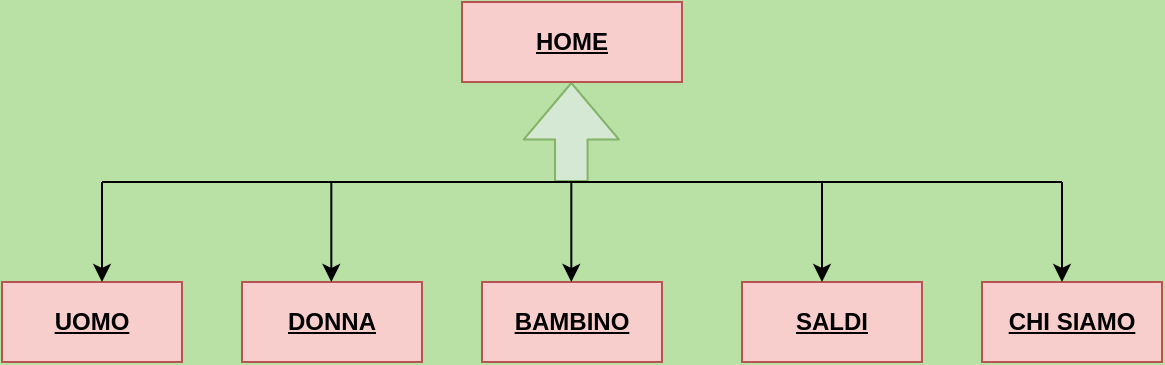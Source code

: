 <mxfile version="14.4.8" type="github">
  <diagram id="oOM9sAOjhZvQreOu336L" name="Page-1">
    <mxGraphModel dx="716" dy="378" grid="0" gridSize="10" guides="1" tooltips="1" connect="1" arrows="1" fold="1" page="1" pageScale="1" pageWidth="827" pageHeight="1169" background="#B9E0A5" math="0" shadow="0">
      <root>
        <mxCell id="0" />
        <mxCell id="1" parent="0" />
        <mxCell id="Q3SVDnqVCFT6tU_NgVp7-4" value="" style="shape=flexArrow;endArrow=classic;html=1;endWidth=30.233;endSize=9.077;width=16.279;fillColor=#d5e8d4;strokeColor=#82b366;" parent="1" edge="1">
          <mxGeometry width="50" height="50" relative="1" as="geometry">
            <mxPoint x="404.66" y="310" as="sourcePoint" />
            <mxPoint x="404.66" y="260" as="targetPoint" />
          </mxGeometry>
        </mxCell>
        <mxCell id="Q3SVDnqVCFT6tU_NgVp7-5" value="" style="endArrow=none;html=1;" parent="1" edge="1">
          <mxGeometry width="50" height="50" relative="1" as="geometry">
            <mxPoint x="170" y="310" as="sourcePoint" />
            <mxPoint x="650" y="310" as="targetPoint" />
          </mxGeometry>
        </mxCell>
        <mxCell id="Q3SVDnqVCFT6tU_NgVp7-8" value="UOMO" style="rounded=0;whiteSpace=wrap;html=1;fillColor=#f8cecc;strokeColor=#b85450;fontStyle=5" parent="1" vertex="1">
          <mxGeometry x="120" y="360" width="90" height="40" as="geometry" />
        </mxCell>
        <mxCell id="Q3SVDnqVCFT6tU_NgVp7-14" value="" style="endArrow=classic;html=1;" parent="1" edge="1">
          <mxGeometry width="50" height="50" relative="1" as="geometry">
            <mxPoint x="170" y="310" as="sourcePoint" />
            <mxPoint x="170" y="360" as="targetPoint" />
          </mxGeometry>
        </mxCell>
        <mxCell id="mp6SAy8tCKbHhZbiMCFA-1" value="HOME" style="rounded=0;whiteSpace=wrap;html=1;fillColor=#f8cecc;strokeColor=#b85450;fontStyle=5" vertex="1" parent="1">
          <mxGeometry x="350" y="220" width="110" height="40" as="geometry" />
        </mxCell>
        <mxCell id="mp6SAy8tCKbHhZbiMCFA-2" value="DONNA" style="rounded=0;whiteSpace=wrap;html=1;fillColor=#f8cecc;strokeColor=#b85450;fontStyle=5" vertex="1" parent="1">
          <mxGeometry x="240" y="360" width="90" height="40" as="geometry" />
        </mxCell>
        <mxCell id="mp6SAy8tCKbHhZbiMCFA-3" value="" style="endArrow=classic;html=1;" edge="1" parent="1">
          <mxGeometry width="50" height="50" relative="1" as="geometry">
            <mxPoint x="284.66" y="310" as="sourcePoint" />
            <mxPoint x="284.66" y="360" as="targetPoint" />
          </mxGeometry>
        </mxCell>
        <mxCell id="mp6SAy8tCKbHhZbiMCFA-4" value="BAMBINO" style="rounded=0;whiteSpace=wrap;html=1;fillColor=#f8cecc;strokeColor=#b85450;fontStyle=5" vertex="1" parent="1">
          <mxGeometry x="360" y="360" width="90" height="40" as="geometry" />
        </mxCell>
        <mxCell id="mp6SAy8tCKbHhZbiMCFA-5" value="" style="endArrow=classic;html=1;" edge="1" parent="1">
          <mxGeometry width="50" height="50" relative="1" as="geometry">
            <mxPoint x="404.66" y="310" as="sourcePoint" />
            <mxPoint x="404.66" y="360" as="targetPoint" />
          </mxGeometry>
        </mxCell>
        <mxCell id="mp6SAy8tCKbHhZbiMCFA-6" value="SALDI" style="rounded=0;whiteSpace=wrap;html=1;fontStyle=5;fillColor=#f8cecc;strokeColor=#b85450;" vertex="1" parent="1">
          <mxGeometry x="490" y="360" width="90" height="40" as="geometry" />
        </mxCell>
        <mxCell id="mp6SAy8tCKbHhZbiMCFA-7" value="" style="endArrow=classic;html=1;" edge="1" parent="1">
          <mxGeometry width="50" height="50" relative="1" as="geometry">
            <mxPoint x="530.0" y="310" as="sourcePoint" />
            <mxPoint x="530.0" y="360" as="targetPoint" />
          </mxGeometry>
        </mxCell>
        <mxCell id="mp6SAy8tCKbHhZbiMCFA-8" value="CHI SIAMO" style="rounded=0;whiteSpace=wrap;html=1;fillColor=#f8cecc;strokeColor=#b85450;fontStyle=5" vertex="1" parent="1">
          <mxGeometry x="610" y="360" width="90" height="40" as="geometry" />
        </mxCell>
        <mxCell id="mp6SAy8tCKbHhZbiMCFA-9" value="" style="endArrow=classic;html=1;" edge="1" parent="1">
          <mxGeometry width="50" height="50" relative="1" as="geometry">
            <mxPoint x="650.0" y="310" as="sourcePoint" />
            <mxPoint x="650.0" y="360" as="targetPoint" />
          </mxGeometry>
        </mxCell>
      </root>
    </mxGraphModel>
  </diagram>
</mxfile>
